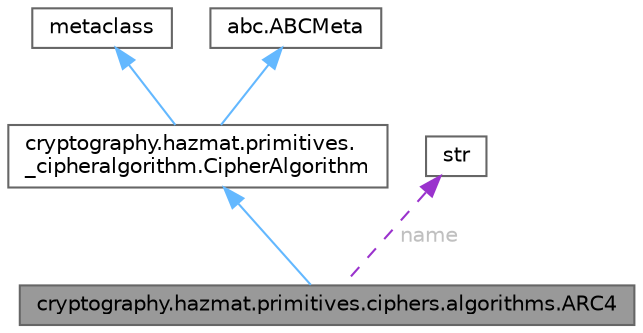 digraph "cryptography.hazmat.primitives.ciphers.algorithms.ARC4"
{
 // LATEX_PDF_SIZE
  bgcolor="transparent";
  edge [fontname=Helvetica,fontsize=10,labelfontname=Helvetica,labelfontsize=10];
  node [fontname=Helvetica,fontsize=10,shape=box,height=0.2,width=0.4];
  Node1 [id="Node000001",label="cryptography.hazmat.primitives.ciphers.algorithms.ARC4",height=0.2,width=0.4,color="gray40", fillcolor="grey60", style="filled", fontcolor="black",tooltip=" "];
  Node2 -> Node1 [id="edge1_Node000001_Node000002",dir="back",color="steelblue1",style="solid",tooltip=" "];
  Node2 [id="Node000002",label="cryptography.hazmat.primitives.\l_cipheralgorithm.CipherAlgorithm",height=0.2,width=0.4,color="gray40", fillcolor="white", style="filled",URL="$classcryptography_1_1hazmat_1_1primitives_1_1__cipheralgorithm_1_1_cipher_algorithm.html",tooltip=" "];
  Node3 -> Node2 [id="edge2_Node000002_Node000003",dir="back",color="steelblue1",style="solid",tooltip=" "];
  Node3 [id="Node000003",label="metaclass",height=0.2,width=0.4,color="gray40", fillcolor="white", style="filled",tooltip=" "];
  Node4 -> Node2 [id="edge3_Node000002_Node000004",dir="back",color="steelblue1",style="solid",tooltip=" "];
  Node4 [id="Node000004",label="abc.ABCMeta",height=0.2,width=0.4,color="gray40", fillcolor="white", style="filled",tooltip=" "];
  Node5 -> Node1 [id="edge4_Node000001_Node000005",dir="back",color="darkorchid3",style="dashed",tooltip=" ",label=" name",fontcolor="grey" ];
  Node5 [id="Node000005",label="str",height=0.2,width=0.4,color="gray40", fillcolor="white", style="filled",tooltip=" "];
}
